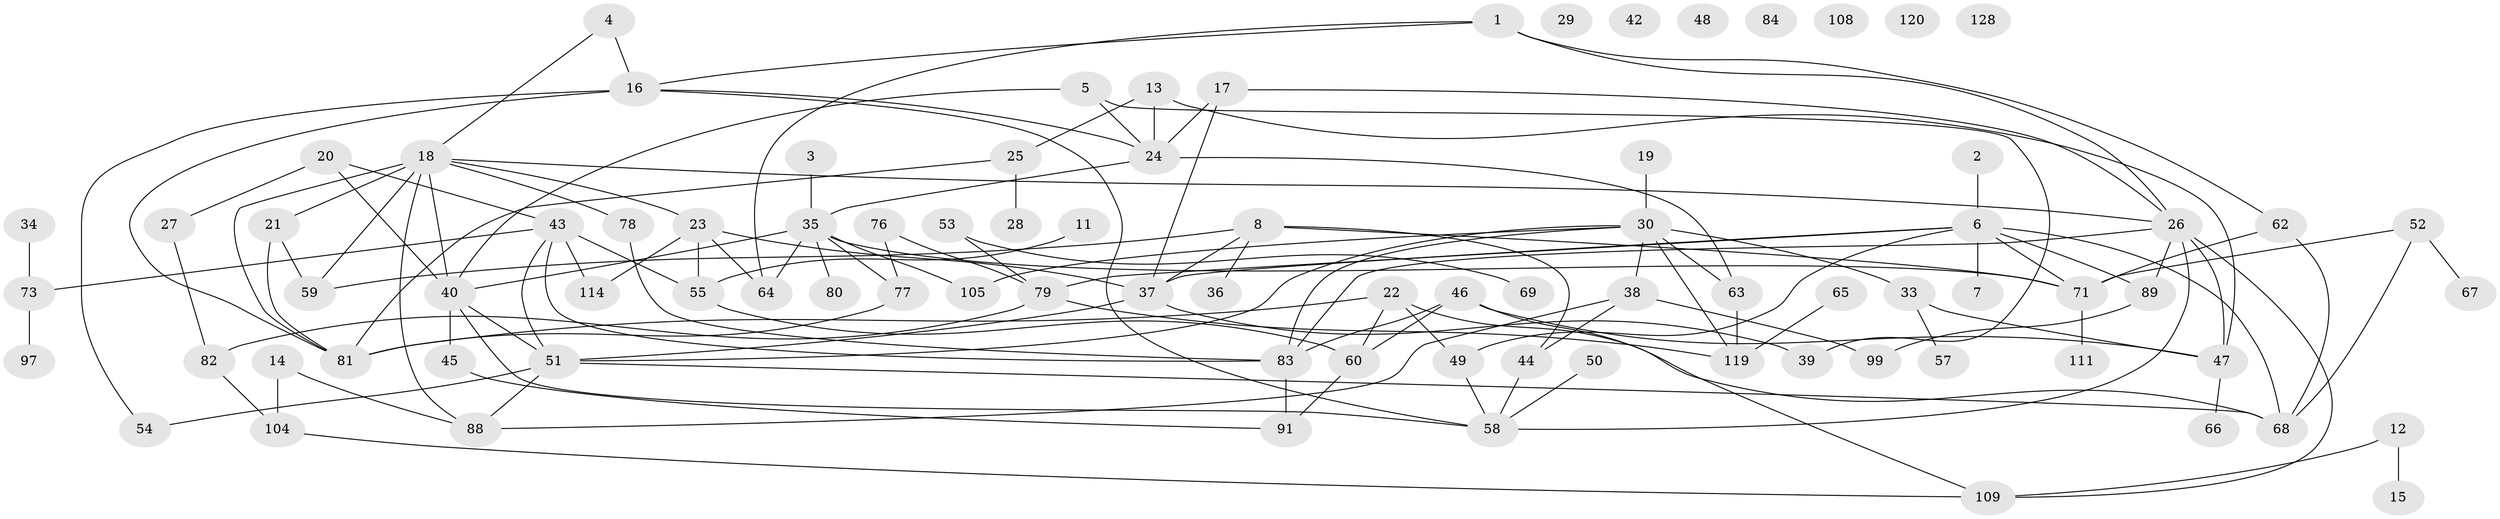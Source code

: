 // Generated by graph-tools (version 1.1) at 2025/23/03/03/25 07:23:24]
// undirected, 87 vertices, 134 edges
graph export_dot {
graph [start="1"]
  node [color=gray90,style=filled];
  1 [super="+41"];
  2;
  3 [super="+10"];
  4 [super="+9"];
  5;
  6 [super="+118"];
  7;
  8 [super="+126"];
  11 [super="+127"];
  12;
  13 [super="+61"];
  14;
  15 [super="+116"];
  16 [super="+122"];
  17 [super="+121"];
  18 [super="+74"];
  19;
  20;
  21 [super="+70"];
  22 [super="+115"];
  23 [super="+32"];
  24 [super="+31"];
  25;
  26 [super="+96"];
  27 [super="+106"];
  28;
  29;
  30 [super="+75"];
  33 [super="+125"];
  34;
  35 [super="+90"];
  36;
  37 [super="+72"];
  38 [super="+117"];
  39;
  40 [super="+112"];
  42;
  43 [super="+56"];
  44;
  45;
  46 [super="+101"];
  47 [super="+124"];
  48;
  49;
  50 [super="+102"];
  51 [super="+93"];
  52 [super="+92"];
  53;
  54;
  55;
  57;
  58 [super="+86"];
  59;
  60 [super="+107"];
  62 [super="+113"];
  63 [super="+100"];
  64;
  65;
  66;
  67;
  68;
  69;
  71 [super="+98"];
  73;
  76 [super="+87"];
  77;
  78;
  79 [super="+85"];
  80;
  81 [super="+103"];
  82 [super="+94"];
  83 [super="+123"];
  84;
  88 [super="+95"];
  89 [super="+110"];
  91;
  97;
  99;
  104;
  105;
  108;
  109;
  111;
  114;
  119;
  120;
  128;
  1 -- 26;
  1 -- 16;
  1 -- 64;
  1 -- 62;
  2 -- 6;
  3 -- 35;
  4 -- 16;
  4 -- 18;
  5 -- 24;
  5 -- 39;
  5 -- 40;
  6 -- 7;
  6 -- 71;
  6 -- 79;
  6 -- 89;
  6 -- 49;
  6 -- 68;
  6 -- 37;
  8 -- 37 [weight=2];
  8 -- 44;
  8 -- 59;
  8 -- 71;
  8 -- 36;
  11 -- 55;
  12 -- 15;
  12 -- 109;
  13 -- 47;
  13 -- 24;
  13 -- 25;
  14 -- 104;
  14 -- 88;
  16 -- 54;
  16 -- 81;
  16 -- 24;
  16 -- 58;
  17 -- 37;
  17 -- 24;
  17 -- 26;
  18 -- 21;
  18 -- 26;
  18 -- 40;
  18 -- 59;
  18 -- 88;
  18 -- 81 [weight=2];
  18 -- 23;
  18 -- 78;
  19 -- 30;
  20 -- 40;
  20 -- 43;
  20 -- 27;
  21 -- 59;
  21 -- 81;
  22 -- 49;
  22 -- 81;
  22 -- 68;
  22 -- 60;
  23 -- 64;
  23 -- 114;
  23 -- 55;
  23 -- 37;
  24 -- 63;
  24 -- 35;
  25 -- 28;
  25 -- 81;
  26 -- 47;
  26 -- 109;
  26 -- 83;
  26 -- 89;
  26 -- 58;
  27 -- 82;
  30 -- 38;
  30 -- 63 [weight=2];
  30 -- 119;
  30 -- 51;
  30 -- 105;
  30 -- 33;
  30 -- 83;
  33 -- 47;
  33 -- 57;
  34 -- 73;
  35 -- 40;
  35 -- 64;
  35 -- 71;
  35 -- 77;
  35 -- 80;
  35 -- 105;
  37 -- 39;
  37 -- 51;
  38 -- 99;
  38 -- 88;
  38 -- 44;
  40 -- 51;
  40 -- 58;
  40 -- 45;
  43 -- 51 [weight=2];
  43 -- 55 [weight=2];
  43 -- 83;
  43 -- 114;
  43 -- 73;
  44 -- 58;
  45 -- 91;
  46 -- 60;
  46 -- 109;
  46 -- 83;
  46 -- 47;
  47 -- 66;
  49 -- 58;
  50 -- 58;
  51 -- 54;
  51 -- 68;
  51 -- 88;
  52 -- 67;
  52 -- 71;
  52 -- 68;
  53 -- 69;
  53 -- 79;
  55 -- 60;
  60 -- 91;
  62 -- 71;
  62 -- 68;
  63 -- 119;
  65 -- 119;
  71 -- 111;
  73 -- 97;
  76 -- 77;
  76 -- 79;
  77 -- 81;
  78 -- 83;
  79 -- 119;
  79 -- 82;
  82 -- 104;
  83 -- 91;
  89 -- 99;
  104 -- 109;
}
